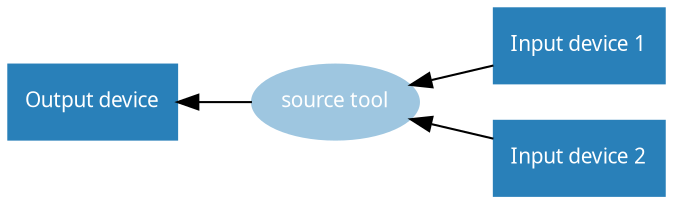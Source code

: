 /* vim: set et sw=4 sts=4: */

digraph {
    graph [rankdir=RL];
    edge [arrowhead=normal, style=solid];

    /* Devices */
    node [shape=rect, style=filled, color="#2980b9", fontname=Sans, fontcolor="#ffffff", fontsize=10];

    output [label="Output device"]
    input_1 [label="Input device 1"]
    input_2 [label="Input device 2"]

    /* functions */
    node [shape=oval, style=filled, color="#9ec6e0", fontcolor="#ffffff"];

    tool [label="source tool"]

    input_1 -> tool;
    input_2 -> tool;
    tool -> output;
}
